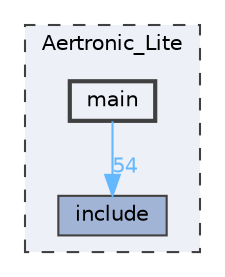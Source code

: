 digraph "C:/Users/Hammurabi.Sierra/Documents/GIT/AERtronic_Lite_2.0/ESP-IDF/Aertronic_Lite/main"
{
 // LATEX_PDF_SIZE
  bgcolor="transparent";
  edge [fontname=Helvetica,fontsize=10,labelfontname=Helvetica,labelfontsize=10];
  node [fontname=Helvetica,fontsize=10,shape=box,height=0.2,width=0.4];
  compound=true
  subgraph clusterdir_e8e4440a445d67237a740adba4a68a1c {
    graph [ bgcolor="#edf0f7", pencolor="grey25", label="Aertronic_Lite", fontname=Helvetica,fontsize=10 style="filled,dashed", URL="dir_e8e4440a445d67237a740adba4a68a1c.html",tooltip=""]
  dir_9bbdc797b1d9d16a2c0b42b257bf4018 [label="include", fillcolor="#a2b4d6", color="grey25", style="filled", URL="dir_9bbdc797b1d9d16a2c0b42b257bf4018.html",tooltip=""];
  dir_f57453039bf2bf89d6d620fcffdb993c [label="main", fillcolor="#edf0f7", color="grey25", style="filled,bold", URL="dir_f57453039bf2bf89d6d620fcffdb993c.html",tooltip=""];
  }
  dir_f57453039bf2bf89d6d620fcffdb993c->dir_9bbdc797b1d9d16a2c0b42b257bf4018 [headlabel="54", labeldistance=1.5 headhref="dir_000002_000001.html" href="dir_000002_000001.html" color="steelblue1" fontcolor="steelblue1"];
}

